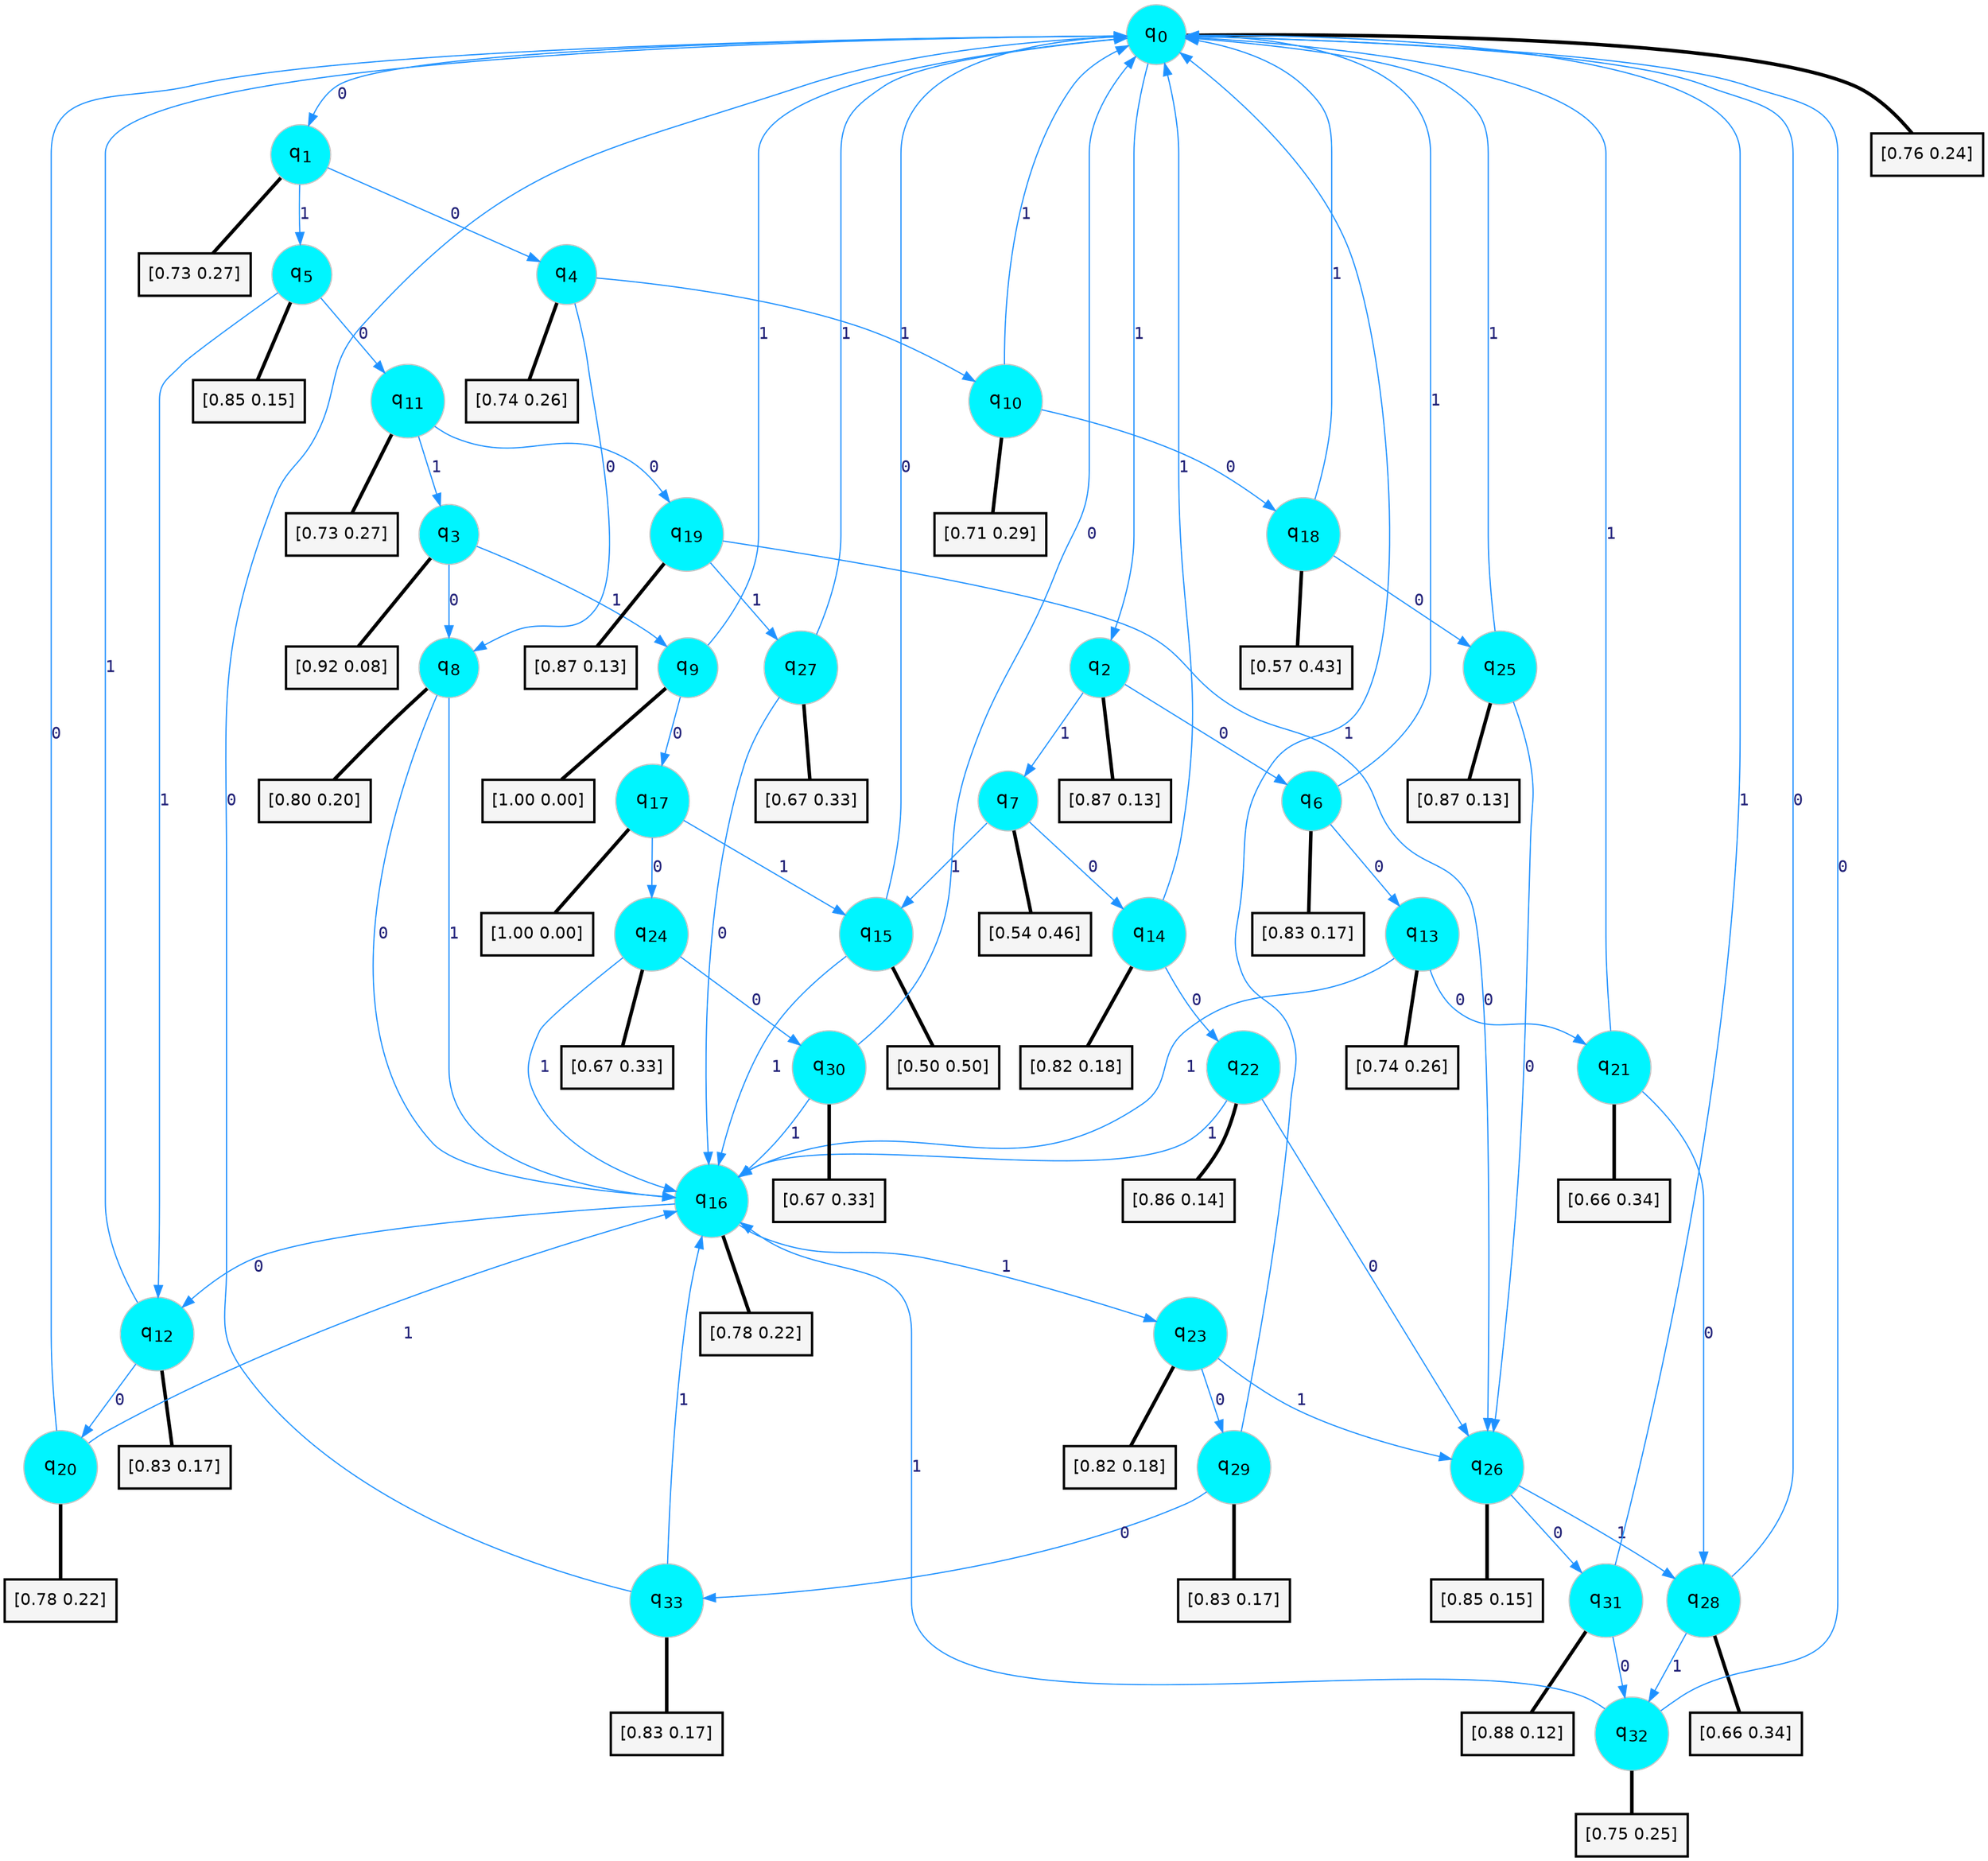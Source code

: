 digraph G {
graph [
bgcolor=transparent, dpi=300, rankdir=TD, size="40,25"];
node [
color=gray, fillcolor=turquoise1, fontcolor=black, fontname=Helvetica, fontsize=16, fontweight=bold, shape=circle, style=filled];
edge [
arrowsize=1, color=dodgerblue1, fontcolor=midnightblue, fontname=courier, fontweight=bold, penwidth=1, style=solid, weight=20];
0[label=<q<SUB>0</SUB>>];
1[label=<q<SUB>1</SUB>>];
2[label=<q<SUB>2</SUB>>];
3[label=<q<SUB>3</SUB>>];
4[label=<q<SUB>4</SUB>>];
5[label=<q<SUB>5</SUB>>];
6[label=<q<SUB>6</SUB>>];
7[label=<q<SUB>7</SUB>>];
8[label=<q<SUB>8</SUB>>];
9[label=<q<SUB>9</SUB>>];
10[label=<q<SUB>10</SUB>>];
11[label=<q<SUB>11</SUB>>];
12[label=<q<SUB>12</SUB>>];
13[label=<q<SUB>13</SUB>>];
14[label=<q<SUB>14</SUB>>];
15[label=<q<SUB>15</SUB>>];
16[label=<q<SUB>16</SUB>>];
17[label=<q<SUB>17</SUB>>];
18[label=<q<SUB>18</SUB>>];
19[label=<q<SUB>19</SUB>>];
20[label=<q<SUB>20</SUB>>];
21[label=<q<SUB>21</SUB>>];
22[label=<q<SUB>22</SUB>>];
23[label=<q<SUB>23</SUB>>];
24[label=<q<SUB>24</SUB>>];
25[label=<q<SUB>25</SUB>>];
26[label=<q<SUB>26</SUB>>];
27[label=<q<SUB>27</SUB>>];
28[label=<q<SUB>28</SUB>>];
29[label=<q<SUB>29</SUB>>];
30[label=<q<SUB>30</SUB>>];
31[label=<q<SUB>31</SUB>>];
32[label=<q<SUB>32</SUB>>];
33[label=<q<SUB>33</SUB>>];
34[label="[0.76 0.24]", shape=box,fontcolor=black, fontname=Helvetica, fontsize=14, penwidth=2, fillcolor=whitesmoke,color=black];
35[label="[0.73 0.27]", shape=box,fontcolor=black, fontname=Helvetica, fontsize=14, penwidth=2, fillcolor=whitesmoke,color=black];
36[label="[0.87 0.13]", shape=box,fontcolor=black, fontname=Helvetica, fontsize=14, penwidth=2, fillcolor=whitesmoke,color=black];
37[label="[0.92 0.08]", shape=box,fontcolor=black, fontname=Helvetica, fontsize=14, penwidth=2, fillcolor=whitesmoke,color=black];
38[label="[0.74 0.26]", shape=box,fontcolor=black, fontname=Helvetica, fontsize=14, penwidth=2, fillcolor=whitesmoke,color=black];
39[label="[0.85 0.15]", shape=box,fontcolor=black, fontname=Helvetica, fontsize=14, penwidth=2, fillcolor=whitesmoke,color=black];
40[label="[0.83 0.17]", shape=box,fontcolor=black, fontname=Helvetica, fontsize=14, penwidth=2, fillcolor=whitesmoke,color=black];
41[label="[0.54 0.46]", shape=box,fontcolor=black, fontname=Helvetica, fontsize=14, penwidth=2, fillcolor=whitesmoke,color=black];
42[label="[0.80 0.20]", shape=box,fontcolor=black, fontname=Helvetica, fontsize=14, penwidth=2, fillcolor=whitesmoke,color=black];
43[label="[1.00 0.00]", shape=box,fontcolor=black, fontname=Helvetica, fontsize=14, penwidth=2, fillcolor=whitesmoke,color=black];
44[label="[0.71 0.29]", shape=box,fontcolor=black, fontname=Helvetica, fontsize=14, penwidth=2, fillcolor=whitesmoke,color=black];
45[label="[0.73 0.27]", shape=box,fontcolor=black, fontname=Helvetica, fontsize=14, penwidth=2, fillcolor=whitesmoke,color=black];
46[label="[0.83 0.17]", shape=box,fontcolor=black, fontname=Helvetica, fontsize=14, penwidth=2, fillcolor=whitesmoke,color=black];
47[label="[0.74 0.26]", shape=box,fontcolor=black, fontname=Helvetica, fontsize=14, penwidth=2, fillcolor=whitesmoke,color=black];
48[label="[0.82 0.18]", shape=box,fontcolor=black, fontname=Helvetica, fontsize=14, penwidth=2, fillcolor=whitesmoke,color=black];
49[label="[0.50 0.50]", shape=box,fontcolor=black, fontname=Helvetica, fontsize=14, penwidth=2, fillcolor=whitesmoke,color=black];
50[label="[0.78 0.22]", shape=box,fontcolor=black, fontname=Helvetica, fontsize=14, penwidth=2, fillcolor=whitesmoke,color=black];
51[label="[1.00 0.00]", shape=box,fontcolor=black, fontname=Helvetica, fontsize=14, penwidth=2, fillcolor=whitesmoke,color=black];
52[label="[0.57 0.43]", shape=box,fontcolor=black, fontname=Helvetica, fontsize=14, penwidth=2, fillcolor=whitesmoke,color=black];
53[label="[0.87 0.13]", shape=box,fontcolor=black, fontname=Helvetica, fontsize=14, penwidth=2, fillcolor=whitesmoke,color=black];
54[label="[0.78 0.22]", shape=box,fontcolor=black, fontname=Helvetica, fontsize=14, penwidth=2, fillcolor=whitesmoke,color=black];
55[label="[0.66 0.34]", shape=box,fontcolor=black, fontname=Helvetica, fontsize=14, penwidth=2, fillcolor=whitesmoke,color=black];
56[label="[0.86 0.14]", shape=box,fontcolor=black, fontname=Helvetica, fontsize=14, penwidth=2, fillcolor=whitesmoke,color=black];
57[label="[0.82 0.18]", shape=box,fontcolor=black, fontname=Helvetica, fontsize=14, penwidth=2, fillcolor=whitesmoke,color=black];
58[label="[0.67 0.33]", shape=box,fontcolor=black, fontname=Helvetica, fontsize=14, penwidth=2, fillcolor=whitesmoke,color=black];
59[label="[0.87 0.13]", shape=box,fontcolor=black, fontname=Helvetica, fontsize=14, penwidth=2, fillcolor=whitesmoke,color=black];
60[label="[0.85 0.15]", shape=box,fontcolor=black, fontname=Helvetica, fontsize=14, penwidth=2, fillcolor=whitesmoke,color=black];
61[label="[0.67 0.33]", shape=box,fontcolor=black, fontname=Helvetica, fontsize=14, penwidth=2, fillcolor=whitesmoke,color=black];
62[label="[0.66 0.34]", shape=box,fontcolor=black, fontname=Helvetica, fontsize=14, penwidth=2, fillcolor=whitesmoke,color=black];
63[label="[0.83 0.17]", shape=box,fontcolor=black, fontname=Helvetica, fontsize=14, penwidth=2, fillcolor=whitesmoke,color=black];
64[label="[0.67 0.33]", shape=box,fontcolor=black, fontname=Helvetica, fontsize=14, penwidth=2, fillcolor=whitesmoke,color=black];
65[label="[0.88 0.12]", shape=box,fontcolor=black, fontname=Helvetica, fontsize=14, penwidth=2, fillcolor=whitesmoke,color=black];
66[label="[0.75 0.25]", shape=box,fontcolor=black, fontname=Helvetica, fontsize=14, penwidth=2, fillcolor=whitesmoke,color=black];
67[label="[0.83 0.17]", shape=box,fontcolor=black, fontname=Helvetica, fontsize=14, penwidth=2, fillcolor=whitesmoke,color=black];
0->1 [label=0];
0->2 [label=1];
0->34 [arrowhead=none, penwidth=3,color=black];
1->4 [label=0];
1->5 [label=1];
1->35 [arrowhead=none, penwidth=3,color=black];
2->6 [label=0];
2->7 [label=1];
2->36 [arrowhead=none, penwidth=3,color=black];
3->8 [label=0];
3->9 [label=1];
3->37 [arrowhead=none, penwidth=3,color=black];
4->8 [label=0];
4->10 [label=1];
4->38 [arrowhead=none, penwidth=3,color=black];
5->11 [label=0];
5->12 [label=1];
5->39 [arrowhead=none, penwidth=3,color=black];
6->13 [label=0];
6->0 [label=1];
6->40 [arrowhead=none, penwidth=3,color=black];
7->14 [label=0];
7->15 [label=1];
7->41 [arrowhead=none, penwidth=3,color=black];
8->16 [label=0];
8->16 [label=1];
8->42 [arrowhead=none, penwidth=3,color=black];
9->17 [label=0];
9->0 [label=1];
9->43 [arrowhead=none, penwidth=3,color=black];
10->18 [label=0];
10->0 [label=1];
10->44 [arrowhead=none, penwidth=3,color=black];
11->19 [label=0];
11->3 [label=1];
11->45 [arrowhead=none, penwidth=3,color=black];
12->20 [label=0];
12->0 [label=1];
12->46 [arrowhead=none, penwidth=3,color=black];
13->21 [label=0];
13->16 [label=1];
13->47 [arrowhead=none, penwidth=3,color=black];
14->22 [label=0];
14->0 [label=1];
14->48 [arrowhead=none, penwidth=3,color=black];
15->0 [label=0];
15->16 [label=1];
15->49 [arrowhead=none, penwidth=3,color=black];
16->12 [label=0];
16->23 [label=1];
16->50 [arrowhead=none, penwidth=3,color=black];
17->24 [label=0];
17->15 [label=1];
17->51 [arrowhead=none, penwidth=3,color=black];
18->25 [label=0];
18->0 [label=1];
18->52 [arrowhead=none, penwidth=3,color=black];
19->26 [label=0];
19->27 [label=1];
19->53 [arrowhead=none, penwidth=3,color=black];
20->0 [label=0];
20->16 [label=1];
20->54 [arrowhead=none, penwidth=3,color=black];
21->28 [label=0];
21->0 [label=1];
21->55 [arrowhead=none, penwidth=3,color=black];
22->26 [label=0];
22->16 [label=1];
22->56 [arrowhead=none, penwidth=3,color=black];
23->29 [label=0];
23->26 [label=1];
23->57 [arrowhead=none, penwidth=3,color=black];
24->30 [label=0];
24->16 [label=1];
24->58 [arrowhead=none, penwidth=3,color=black];
25->26 [label=0];
25->0 [label=1];
25->59 [arrowhead=none, penwidth=3,color=black];
26->31 [label=0];
26->28 [label=1];
26->60 [arrowhead=none, penwidth=3,color=black];
27->16 [label=0];
27->0 [label=1];
27->61 [arrowhead=none, penwidth=3,color=black];
28->0 [label=0];
28->32 [label=1];
28->62 [arrowhead=none, penwidth=3,color=black];
29->33 [label=0];
29->0 [label=1];
29->63 [arrowhead=none, penwidth=3,color=black];
30->0 [label=0];
30->16 [label=1];
30->64 [arrowhead=none, penwidth=3,color=black];
31->32 [label=0];
31->0 [label=1];
31->65 [arrowhead=none, penwidth=3,color=black];
32->0 [label=0];
32->16 [label=1];
32->66 [arrowhead=none, penwidth=3,color=black];
33->0 [label=0];
33->16 [label=1];
33->67 [arrowhead=none, penwidth=3,color=black];
}

